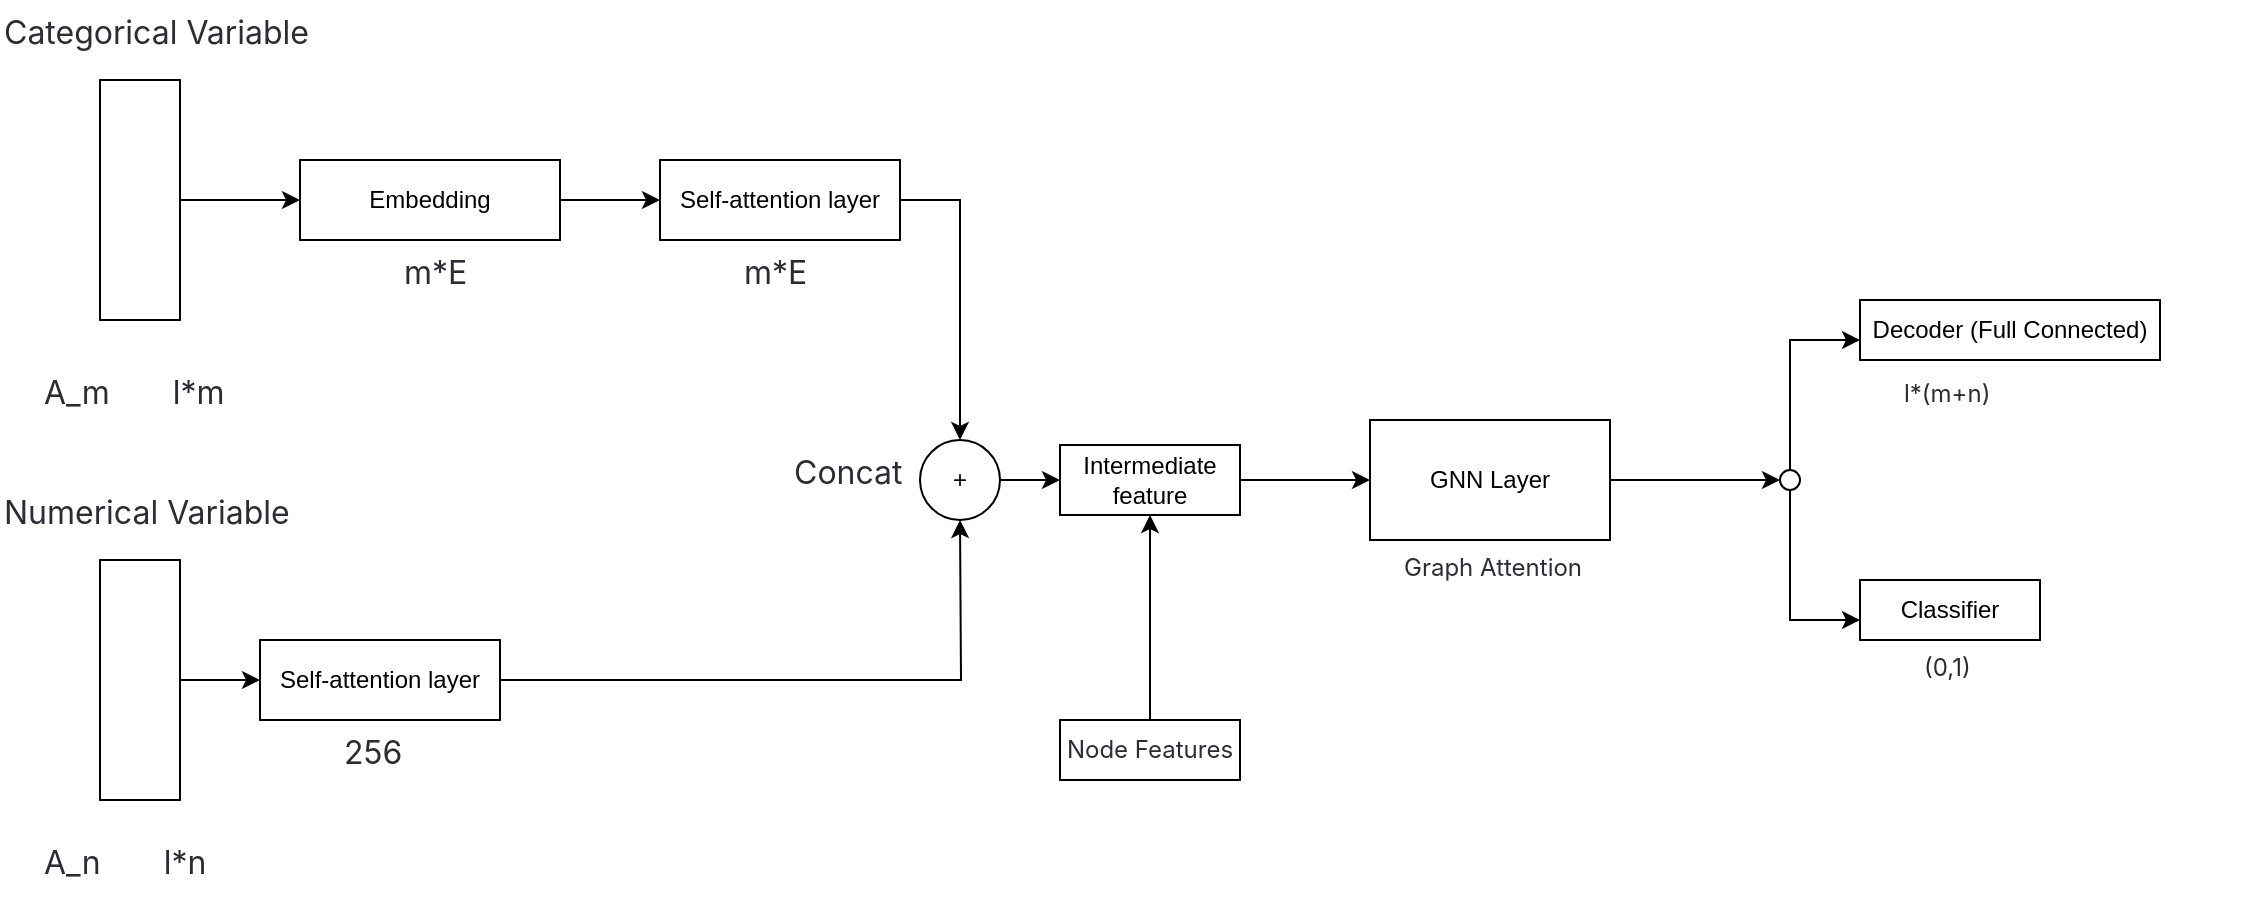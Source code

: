 <mxfile version="24.5.2" type="github">
  <diagram name="Page-1" id="MpKcRWowvbTIpZY52gPA">
    <mxGraphModel dx="1068" dy="1029" grid="1" gridSize="10" guides="1" tooltips="1" connect="1" arrows="1" fold="1" page="1" pageScale="1" pageWidth="827" pageHeight="1169" math="0" shadow="0">
      <root>
        <mxCell id="0" />
        <mxCell id="1" parent="0" />
        <mxCell id="i0YQJbuWlUYfP3MrV0LC-8" value="" style="edgeStyle=orthogonalEdgeStyle;rounded=0;orthogonalLoop=1;jettySize=auto;html=1;" edge="1" parent="1" source="i0YQJbuWlUYfP3MrV0LC-1">
          <mxGeometry relative="1" as="geometry">
            <mxPoint x="170" y="180" as="targetPoint" />
          </mxGeometry>
        </mxCell>
        <mxCell id="i0YQJbuWlUYfP3MrV0LC-1" value="" style="whiteSpace=wrap;html=1;" vertex="1" parent="1">
          <mxGeometry x="70" y="120" width="40" height="120" as="geometry" />
        </mxCell>
        <mxCell id="i0YQJbuWlUYfP3MrV0LC-20" value="" style="edgeStyle=orthogonalEdgeStyle;rounded=0;orthogonalLoop=1;jettySize=auto;html=1;" edge="1" parent="1" source="i0YQJbuWlUYfP3MrV0LC-2" target="i0YQJbuWlUYfP3MrV0LC-19">
          <mxGeometry relative="1" as="geometry" />
        </mxCell>
        <mxCell id="i0YQJbuWlUYfP3MrV0LC-2" value="" style="whiteSpace=wrap;html=1;" vertex="1" parent="1">
          <mxGeometry x="70" y="360" width="40" height="120" as="geometry" />
        </mxCell>
        <mxCell id="i0YQJbuWlUYfP3MrV0LC-3" value="&lt;span style=&quot;color: rgb(44, 44, 54); font-family: -apple-system, BlinkMacSystemFont, &amp;quot;Segoe UI&amp;quot;, &amp;quot;Noto Sans&amp;quot;, Helvetica, Arial, sans-serif, &amp;quot;Apple Color Emoji&amp;quot;, &amp;quot;Segoe UI Emoji&amp;quot;; font-size: 16px; font-style: normal; font-variant-ligatures: normal; font-variant-caps: normal; font-weight: 400; letter-spacing: normal; orphans: 2; text-align: left; text-indent: 0px; text-transform: none; widows: 2; word-spacing: 0px; -webkit-text-stroke-width: 0px; white-space: normal; background-color: rgb(255, 255, 255); text-decoration-thickness: initial; text-decoration-style: initial; text-decoration-color: initial; display: inline !important; float: none;&quot;&gt;Categorical Variable&lt;/span&gt;" style="text;whiteSpace=wrap;html=1;" vertex="1" parent="1">
          <mxGeometry x="20" y="80" width="170" height="40" as="geometry" />
        </mxCell>
        <mxCell id="i0YQJbuWlUYfP3MrV0LC-4" value="&lt;span style=&quot;color: rgb(44, 44, 54); font-family: -apple-system, BlinkMacSystemFont, &amp;quot;Segoe UI&amp;quot;, &amp;quot;Noto Sans&amp;quot;, Helvetica, Arial, sans-serif, &amp;quot;Apple Color Emoji&amp;quot;, &amp;quot;Segoe UI Emoji&amp;quot;; font-size: 16px; font-style: normal; font-variant-ligatures: normal; font-variant-caps: normal; font-weight: 400; letter-spacing: normal; orphans: 2; text-align: left; text-indent: 0px; text-transform: none; widows: 2; word-spacing: 0px; -webkit-text-stroke-width: 0px; white-space: normal; background-color: rgb(255, 255, 255); text-decoration-thickness: initial; text-decoration-style: initial; text-decoration-color: initial; display: inline !important; float: none;&quot;&gt;Numerical Variable&lt;/span&gt;" style="text;whiteSpace=wrap;html=1;" vertex="1" parent="1">
          <mxGeometry x="20" y="320" width="170" height="40" as="geometry" />
        </mxCell>
        <mxCell id="i0YQJbuWlUYfP3MrV0LC-5" value="&lt;span style=&quot;color: rgb(44, 44, 54); font-family: -apple-system, BlinkMacSystemFont, &amp;quot;Segoe UI&amp;quot;, &amp;quot;Noto Sans&amp;quot;, Helvetica, Arial, sans-serif, &amp;quot;Apple Color Emoji&amp;quot;, &amp;quot;Segoe UI Emoji&amp;quot;; font-size: 16px; font-style: normal; font-variant-ligatures: normal; font-variant-caps: normal; font-weight: 400; letter-spacing: normal; orphans: 2; text-align: left; text-indent: 0px; text-transform: none; widows: 2; word-spacing: 0px; -webkit-text-stroke-width: 0px; white-space: normal; background-color: rgb(255, 255, 255); text-decoration-thickness: initial; text-decoration-style: initial; text-decoration-color: initial; display: inline !important; float: none;&quot;&gt;A_n&amp;nbsp; &amp;nbsp; &amp;nbsp; &amp;nbsp;l*n&lt;/span&gt;" style="text;whiteSpace=wrap;html=1;" vertex="1" parent="1">
          <mxGeometry x="40" y="495" width="170" height="40" as="geometry" />
        </mxCell>
        <mxCell id="i0YQJbuWlUYfP3MrV0LC-6" value="&lt;span style=&quot;color: rgb(44, 44, 54); font-family: -apple-system, BlinkMacSystemFont, &amp;quot;Segoe UI&amp;quot;, &amp;quot;Noto Sans&amp;quot;, Helvetica, Arial, sans-serif, &amp;quot;Apple Color Emoji&amp;quot;, &amp;quot;Segoe UI Emoji&amp;quot;; font-size: 16px; font-style: normal; font-variant-ligatures: normal; font-variant-caps: normal; font-weight: 400; letter-spacing: normal; orphans: 2; text-align: left; text-indent: 0px; text-transform: none; widows: 2; word-spacing: 0px; -webkit-text-stroke-width: 0px; white-space: normal; background-color: rgb(255, 255, 255); text-decoration-thickness: initial; text-decoration-style: initial; text-decoration-color: initial; display: inline !important; float: none;&quot;&gt;A_m&amp;nbsp; &amp;nbsp; &amp;nbsp; &amp;nbsp;l*m&lt;/span&gt;" style="text;whiteSpace=wrap;html=1;" vertex="1" parent="1">
          <mxGeometry x="40" y="260" width="170" height="40" as="geometry" />
        </mxCell>
        <mxCell id="i0YQJbuWlUYfP3MrV0LC-18" value="" style="edgeStyle=orthogonalEdgeStyle;rounded=0;orthogonalLoop=1;jettySize=auto;html=1;" edge="1" parent="1" source="i0YQJbuWlUYfP3MrV0LC-9" target="i0YQJbuWlUYfP3MrV0LC-17">
          <mxGeometry relative="1" as="geometry" />
        </mxCell>
        <mxCell id="i0YQJbuWlUYfP3MrV0LC-9" value="Embedding" style="whiteSpace=wrap;html=1;" vertex="1" parent="1">
          <mxGeometry x="170" y="160" width="130" height="40" as="geometry" />
        </mxCell>
        <mxCell id="i0YQJbuWlUYfP3MrV0LC-10" value="&lt;span style=&quot;color: rgb(44, 44, 54); font-family: -apple-system, BlinkMacSystemFont, &amp;quot;Segoe UI&amp;quot;, &amp;quot;Noto Sans&amp;quot;, Helvetica, Arial, sans-serif, &amp;quot;Apple Color Emoji&amp;quot;, &amp;quot;Segoe UI Emoji&amp;quot;; font-size: 16px; font-style: normal; font-variant-ligatures: normal; font-variant-caps: normal; font-weight: 400; letter-spacing: normal; orphans: 2; text-align: left; text-indent: 0px; text-transform: none; widows: 2; word-spacing: 0px; -webkit-text-stroke-width: 0px; white-space: normal; background-color: rgb(255, 255, 255); text-decoration-thickness: initial; text-decoration-style: initial; text-decoration-color: initial; display: inline !important; float: none;&quot;&gt;m*E&lt;/span&gt;" style="text;whiteSpace=wrap;html=1;" vertex="1" parent="1">
          <mxGeometry x="220" y="200" width="170" height="40" as="geometry" />
        </mxCell>
        <mxCell id="i0YQJbuWlUYfP3MrV0LC-22" value="" style="edgeStyle=orthogonalEdgeStyle;rounded=0;orthogonalLoop=1;jettySize=auto;html=1;" edge="1" parent="1" source="i0YQJbuWlUYfP3MrV0LC-17" target="i0YQJbuWlUYfP3MrV0LC-21">
          <mxGeometry relative="1" as="geometry" />
        </mxCell>
        <mxCell id="i0YQJbuWlUYfP3MrV0LC-17" value="Self-attention layer" style="whiteSpace=wrap;html=1;" vertex="1" parent="1">
          <mxGeometry x="350" y="160" width="120" height="40" as="geometry" />
        </mxCell>
        <mxCell id="i0YQJbuWlUYfP3MrV0LC-24" value="" style="edgeStyle=orthogonalEdgeStyle;rounded=0;orthogonalLoop=1;jettySize=auto;html=1;exitX=1;exitY=0.5;exitDx=0;exitDy=0;" edge="1" parent="1" source="i0YQJbuWlUYfP3MrV0LC-19">
          <mxGeometry relative="1" as="geometry">
            <mxPoint x="250" y="430" as="sourcePoint" />
            <mxPoint x="500" y="340" as="targetPoint" />
          </mxGeometry>
        </mxCell>
        <mxCell id="i0YQJbuWlUYfP3MrV0LC-19" value="Self-attention layer" style="whiteSpace=wrap;html=1;" vertex="1" parent="1">
          <mxGeometry x="150" y="400" width="120" height="40" as="geometry" />
        </mxCell>
        <mxCell id="i0YQJbuWlUYfP3MrV0LC-21" value="+" style="ellipse;whiteSpace=wrap;html=1;" vertex="1" parent="1">
          <mxGeometry x="480" y="300" width="40" height="40" as="geometry" />
        </mxCell>
        <mxCell id="i0YQJbuWlUYfP3MrV0LC-29" value="" style="edgeStyle=orthogonalEdgeStyle;rounded=0;orthogonalLoop=1;jettySize=auto;html=1;" edge="1" parent="1" source="i0YQJbuWlUYfP3MrV0LC-25" target="i0YQJbuWlUYfP3MrV0LC-28">
          <mxGeometry relative="1" as="geometry" />
        </mxCell>
        <mxCell id="i0YQJbuWlUYfP3MrV0LC-25" value="&lt;span style=&quot;color: rgb(44, 44, 54); font-family: -apple-system, BlinkMacSystemFont, &amp;quot;Segoe UI&amp;quot;, &amp;quot;Noto Sans&amp;quot;, Helvetica, Arial, sans-serif, &amp;quot;Apple Color Emoji&amp;quot;, &amp;quot;Segoe UI Emoji&amp;quot;; font-size: 16px; font-style: normal; font-variant-ligatures: normal; font-variant-caps: normal; font-weight: 400; letter-spacing: normal; orphans: 2; text-align: left; text-indent: 0px; text-transform: none; widows: 2; word-spacing: 0px; -webkit-text-stroke-width: 0px; white-space: normal; background-color: rgb(255, 255, 255); text-decoration-thickness: initial; text-decoration-style: initial; text-decoration-color: initial; display: inline !important; float: none;&quot;&gt;Concat&lt;/span&gt;" style="text;whiteSpace=wrap;html=1;" vertex="1" parent="1">
          <mxGeometry x="415" y="300" width="105" height="40" as="geometry" />
        </mxCell>
        <mxCell id="i0YQJbuWlUYfP3MrV0LC-26" value="&lt;font face=&quot;-apple-system, BlinkMacSystemFont, Segoe UI, Noto Sans, Helvetica, Arial, sans-serif, Apple Color Emoji, Segoe UI Emoji&quot; color=&quot;#2c2c36&quot;&gt;&lt;span style=&quot;font-size: 16px; background-color: rgb(255, 255, 255);&quot;&gt;256&lt;/span&gt;&lt;/font&gt;" style="text;whiteSpace=wrap;html=1;" vertex="1" parent="1">
          <mxGeometry x="190" y="440" width="170" height="40" as="geometry" />
        </mxCell>
        <mxCell id="i0YQJbuWlUYfP3MrV0LC-27" value="&lt;span style=&quot;color: rgb(44, 44, 54); font-family: -apple-system, BlinkMacSystemFont, &amp;quot;Segoe UI&amp;quot;, &amp;quot;Noto Sans&amp;quot;, Helvetica, Arial, sans-serif, &amp;quot;Apple Color Emoji&amp;quot;, &amp;quot;Segoe UI Emoji&amp;quot;; font-size: 16px; font-style: normal; font-variant-ligatures: normal; font-variant-caps: normal; font-weight: 400; letter-spacing: normal; orphans: 2; text-align: left; text-indent: 0px; text-transform: none; widows: 2; word-spacing: 0px; -webkit-text-stroke-width: 0px; white-space: normal; background-color: rgb(255, 255, 255); text-decoration-thickness: initial; text-decoration-style: initial; text-decoration-color: initial; display: inline !important; float: none;&quot;&gt;m*E&lt;/span&gt;" style="text;whiteSpace=wrap;html=1;" vertex="1" parent="1">
          <mxGeometry x="390" y="200" width="170" height="40" as="geometry" />
        </mxCell>
        <mxCell id="i0YQJbuWlUYfP3MrV0LC-33" value="" style="edgeStyle=orthogonalEdgeStyle;rounded=0;orthogonalLoop=1;jettySize=auto;html=1;" edge="1" parent="1" source="i0YQJbuWlUYfP3MrV0LC-28" target="i0YQJbuWlUYfP3MrV0LC-32">
          <mxGeometry relative="1" as="geometry" />
        </mxCell>
        <mxCell id="i0YQJbuWlUYfP3MrV0LC-28" value="Intermediate feature" style="whiteSpace=wrap;html=1;" vertex="1" parent="1">
          <mxGeometry x="550" y="302.5" width="90" height="35" as="geometry" />
        </mxCell>
        <mxCell id="i0YQJbuWlUYfP3MrV0LC-31" value="" style="edgeStyle=orthogonalEdgeStyle;rounded=0;orthogonalLoop=1;jettySize=auto;html=1;" edge="1" parent="1" source="i0YQJbuWlUYfP3MrV0LC-30" target="i0YQJbuWlUYfP3MrV0LC-28">
          <mxGeometry relative="1" as="geometry" />
        </mxCell>
        <mxCell id="i0YQJbuWlUYfP3MrV0LC-30" value="&lt;span style=&quot;color: rgb(44, 44, 54); font-family: -apple-system, BlinkMacSystemFont, &amp;quot;Segoe UI&amp;quot;, &amp;quot;Noto Sans&amp;quot;, Helvetica, Arial, sans-serif, &amp;quot;Apple Color Emoji&amp;quot;, &amp;quot;Segoe UI Emoji&amp;quot;; text-align: start; white-space-collapse: preserve; background-color: rgb(255, 255, 255);&quot;&gt;&lt;font style=&quot;font-size: 12px;&quot;&gt;Node Features&lt;/font&gt;&lt;/span&gt;" style="whiteSpace=wrap;html=1;" vertex="1" parent="1">
          <mxGeometry x="550" y="440" width="90" height="30" as="geometry" />
        </mxCell>
        <mxCell id="i0YQJbuWlUYfP3MrV0LC-37" value="" style="edgeStyle=orthogonalEdgeStyle;rounded=0;orthogonalLoop=1;jettySize=auto;html=1;" edge="1" parent="1" source="i0YQJbuWlUYfP3MrV0LC-32" target="i0YQJbuWlUYfP3MrV0LC-36">
          <mxGeometry relative="1" as="geometry" />
        </mxCell>
        <mxCell id="i0YQJbuWlUYfP3MrV0LC-32" value="GNN Layer" style="whiteSpace=wrap;html=1;" vertex="1" parent="1">
          <mxGeometry x="705" y="290" width="120" height="60" as="geometry" />
        </mxCell>
        <mxCell id="i0YQJbuWlUYfP3MrV0LC-35" value="&lt;span style=&quot;color: rgb(44, 44, 54); font-family: -apple-system, BlinkMacSystemFont, &amp;quot;Segoe UI&amp;quot;, &amp;quot;Noto Sans&amp;quot;, Helvetica, Arial, sans-serif, &amp;quot;Apple Color Emoji&amp;quot;, &amp;quot;Segoe UI Emoji&amp;quot;; font-style: normal; font-variant-ligatures: normal; font-variant-caps: normal; font-weight: 400; letter-spacing: normal; orphans: 2; text-align: left; text-indent: 0px; text-transform: none; widows: 2; word-spacing: 0px; -webkit-text-stroke-width: 0px; white-space: normal; background-color: rgb(255, 255, 255); text-decoration-thickness: initial; text-decoration-style: initial; text-decoration-color: initial; float: none; display: inline !important;&quot;&gt;&lt;font style=&quot;font-size: 12px;&quot;&gt;Graph Attention&lt;/font&gt;&lt;/span&gt;" style="text;whiteSpace=wrap;html=1;" vertex="1" parent="1">
          <mxGeometry x="720" y="350" width="170" height="40" as="geometry" />
        </mxCell>
        <mxCell id="i0YQJbuWlUYfP3MrV0LC-39" value="" style="edgeStyle=orthogonalEdgeStyle;rounded=0;orthogonalLoop=1;jettySize=auto;html=1;" edge="1" parent="1" source="i0YQJbuWlUYfP3MrV0LC-36" target="i0YQJbuWlUYfP3MrV0LC-38">
          <mxGeometry relative="1" as="geometry">
            <Array as="points">
              <mxPoint x="915" y="250" />
            </Array>
          </mxGeometry>
        </mxCell>
        <mxCell id="i0YQJbuWlUYfP3MrV0LC-44" value="" style="edgeStyle=orthogonalEdgeStyle;rounded=0;orthogonalLoop=1;jettySize=auto;html=1;" edge="1" parent="1" source="i0YQJbuWlUYfP3MrV0LC-36" target="i0YQJbuWlUYfP3MrV0LC-43">
          <mxGeometry relative="1" as="geometry">
            <Array as="points">
              <mxPoint x="915" y="390" />
            </Array>
          </mxGeometry>
        </mxCell>
        <mxCell id="i0YQJbuWlUYfP3MrV0LC-36" value="" style="ellipse;whiteSpace=wrap;html=1;" vertex="1" parent="1">
          <mxGeometry x="910" y="315" width="10" height="10" as="geometry" />
        </mxCell>
        <mxCell id="i0YQJbuWlUYfP3MrV0LC-38" value="Decoder (Full Connected)" style="whiteSpace=wrap;html=1;" vertex="1" parent="1">
          <mxGeometry x="950" y="230" width="150" height="30" as="geometry" />
        </mxCell>
        <mxCell id="i0YQJbuWlUYfP3MrV0LC-40" value="&lt;span style=&quot;color: rgb(44, 44, 54); font-family: -apple-system, BlinkMacSystemFont, &amp;quot;Segoe UI&amp;quot;, &amp;quot;Noto Sans&amp;quot;, Helvetica, Arial, sans-serif, &amp;quot;Apple Color Emoji&amp;quot;, &amp;quot;Segoe UI Emoji&amp;quot;; font-style: normal; font-variant-ligatures: normal; font-variant-caps: normal; font-weight: 400; letter-spacing: normal; orphans: 2; text-align: left; text-indent: 0px; text-transform: none; widows: 2; word-spacing: 0px; -webkit-text-stroke-width: 0px; white-space: normal; background-color: rgb(255, 255, 255); text-decoration-thickness: initial; text-decoration-style: initial; text-decoration-color: initial; float: none; display: inline !important;&quot;&gt;&lt;font style=&quot;font-size: 12px;&quot;&gt;l*(m+n)&lt;/font&gt;&lt;/span&gt;" style="text;whiteSpace=wrap;html=1;" vertex="1" parent="1">
          <mxGeometry x="970" y="262.5" width="170" height="40" as="geometry" />
        </mxCell>
        <mxCell id="i0YQJbuWlUYfP3MrV0LC-43" value="Classifier" style="whiteSpace=wrap;html=1;" vertex="1" parent="1">
          <mxGeometry x="950" y="370" width="90" height="30" as="geometry" />
        </mxCell>
        <mxCell id="i0YQJbuWlUYfP3MrV0LC-45" value="&lt;span style=&quot;color: rgb(44, 44, 54); font-family: -apple-system, BlinkMacSystemFont, &amp;quot;Segoe UI&amp;quot;, &amp;quot;Noto Sans&amp;quot;, Helvetica, Arial, sans-serif, &amp;quot;Apple Color Emoji&amp;quot;, &amp;quot;Segoe UI Emoji&amp;quot;; font-style: normal; font-variant-ligatures: normal; font-variant-caps: normal; font-weight: 400; letter-spacing: normal; orphans: 2; text-align: left; text-indent: 0px; text-transform: none; widows: 2; word-spacing: 0px; -webkit-text-stroke-width: 0px; white-space: normal; background-color: rgb(255, 255, 255); text-decoration-thickness: initial; text-decoration-style: initial; text-decoration-color: initial; float: none; display: inline !important;&quot;&gt;&lt;font style=&quot;font-size: 12px;&quot;&gt;(0,1)&lt;/font&gt;&lt;/span&gt;" style="text;whiteSpace=wrap;html=1;" vertex="1" parent="1">
          <mxGeometry x="980" y="400" width="170" height="40" as="geometry" />
        </mxCell>
      </root>
    </mxGraphModel>
  </diagram>
</mxfile>
